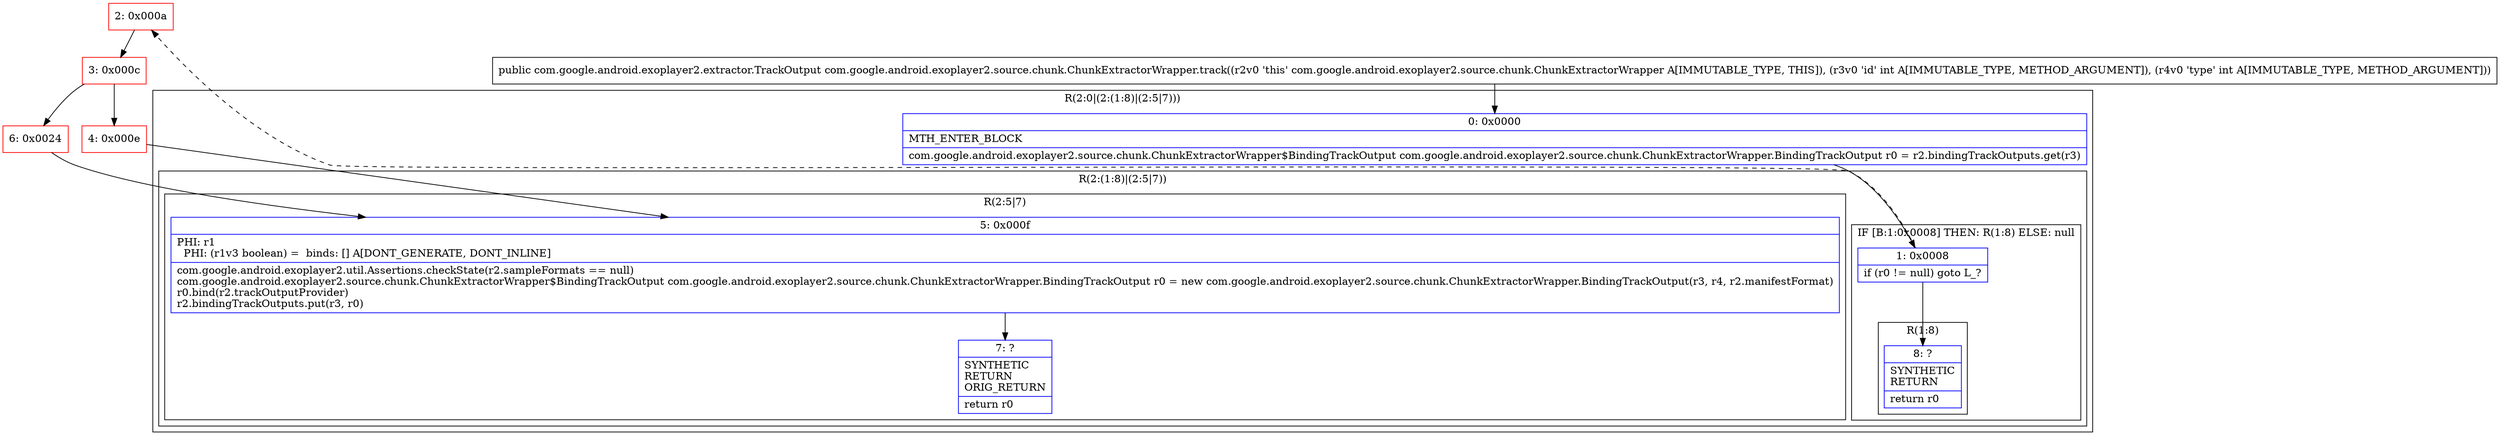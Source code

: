 digraph "CFG forcom.google.android.exoplayer2.source.chunk.ChunkExtractorWrapper.track(II)Lcom\/google\/android\/exoplayer2\/extractor\/TrackOutput;" {
subgraph cluster_Region_1289675097 {
label = "R(2:0|(2:(1:8)|(2:5|7)))";
node [shape=record,color=blue];
Node_0 [shape=record,label="{0\:\ 0x0000|MTH_ENTER_BLOCK\l|com.google.android.exoplayer2.source.chunk.ChunkExtractorWrapper$BindingTrackOutput com.google.android.exoplayer2.source.chunk.ChunkExtractorWrapper.BindingTrackOutput r0 = r2.bindingTrackOutputs.get(r3)\l}"];
subgraph cluster_Region_535182950 {
label = "R(2:(1:8)|(2:5|7))";
node [shape=record,color=blue];
subgraph cluster_IfRegion_677612490 {
label = "IF [B:1:0x0008] THEN: R(1:8) ELSE: null";
node [shape=record,color=blue];
Node_1 [shape=record,label="{1\:\ 0x0008|if (r0 != null) goto L_?\l}"];
subgraph cluster_Region_559794019 {
label = "R(1:8)";
node [shape=record,color=blue];
Node_8 [shape=record,label="{8\:\ ?|SYNTHETIC\lRETURN\l|return r0\l}"];
}
}
subgraph cluster_Region_593287142 {
label = "R(2:5|7)";
node [shape=record,color=blue];
Node_5 [shape=record,label="{5\:\ 0x000f|PHI: r1 \l  PHI: (r1v3 boolean) =  binds: [] A[DONT_GENERATE, DONT_INLINE]\l|com.google.android.exoplayer2.util.Assertions.checkState(r2.sampleFormats == null)\lcom.google.android.exoplayer2.source.chunk.ChunkExtractorWrapper$BindingTrackOutput com.google.android.exoplayer2.source.chunk.ChunkExtractorWrapper.BindingTrackOutput r0 = new com.google.android.exoplayer2.source.chunk.ChunkExtractorWrapper.BindingTrackOutput(r3, r4, r2.manifestFormat)\lr0.bind(r2.trackOutputProvider)\lr2.bindingTrackOutputs.put(r3, r0)\l}"];
Node_7 [shape=record,label="{7\:\ ?|SYNTHETIC\lRETURN\lORIG_RETURN\l|return r0\l}"];
}
}
}
Node_2 [shape=record,color=red,label="{2\:\ 0x000a}"];
Node_3 [shape=record,color=red,label="{3\:\ 0x000c}"];
Node_4 [shape=record,color=red,label="{4\:\ 0x000e}"];
Node_6 [shape=record,color=red,label="{6\:\ 0x0024}"];
MethodNode[shape=record,label="{public com.google.android.exoplayer2.extractor.TrackOutput com.google.android.exoplayer2.source.chunk.ChunkExtractorWrapper.track((r2v0 'this' com.google.android.exoplayer2.source.chunk.ChunkExtractorWrapper A[IMMUTABLE_TYPE, THIS]), (r3v0 'id' int A[IMMUTABLE_TYPE, METHOD_ARGUMENT]), (r4v0 'type' int A[IMMUTABLE_TYPE, METHOD_ARGUMENT])) }"];
MethodNode -> Node_0;
Node_0 -> Node_1;
Node_1 -> Node_2[style=dashed];
Node_1 -> Node_8;
Node_5 -> Node_7;
Node_2 -> Node_3;
Node_3 -> Node_4;
Node_3 -> Node_6;
Node_4 -> Node_5;
Node_6 -> Node_5;
}

